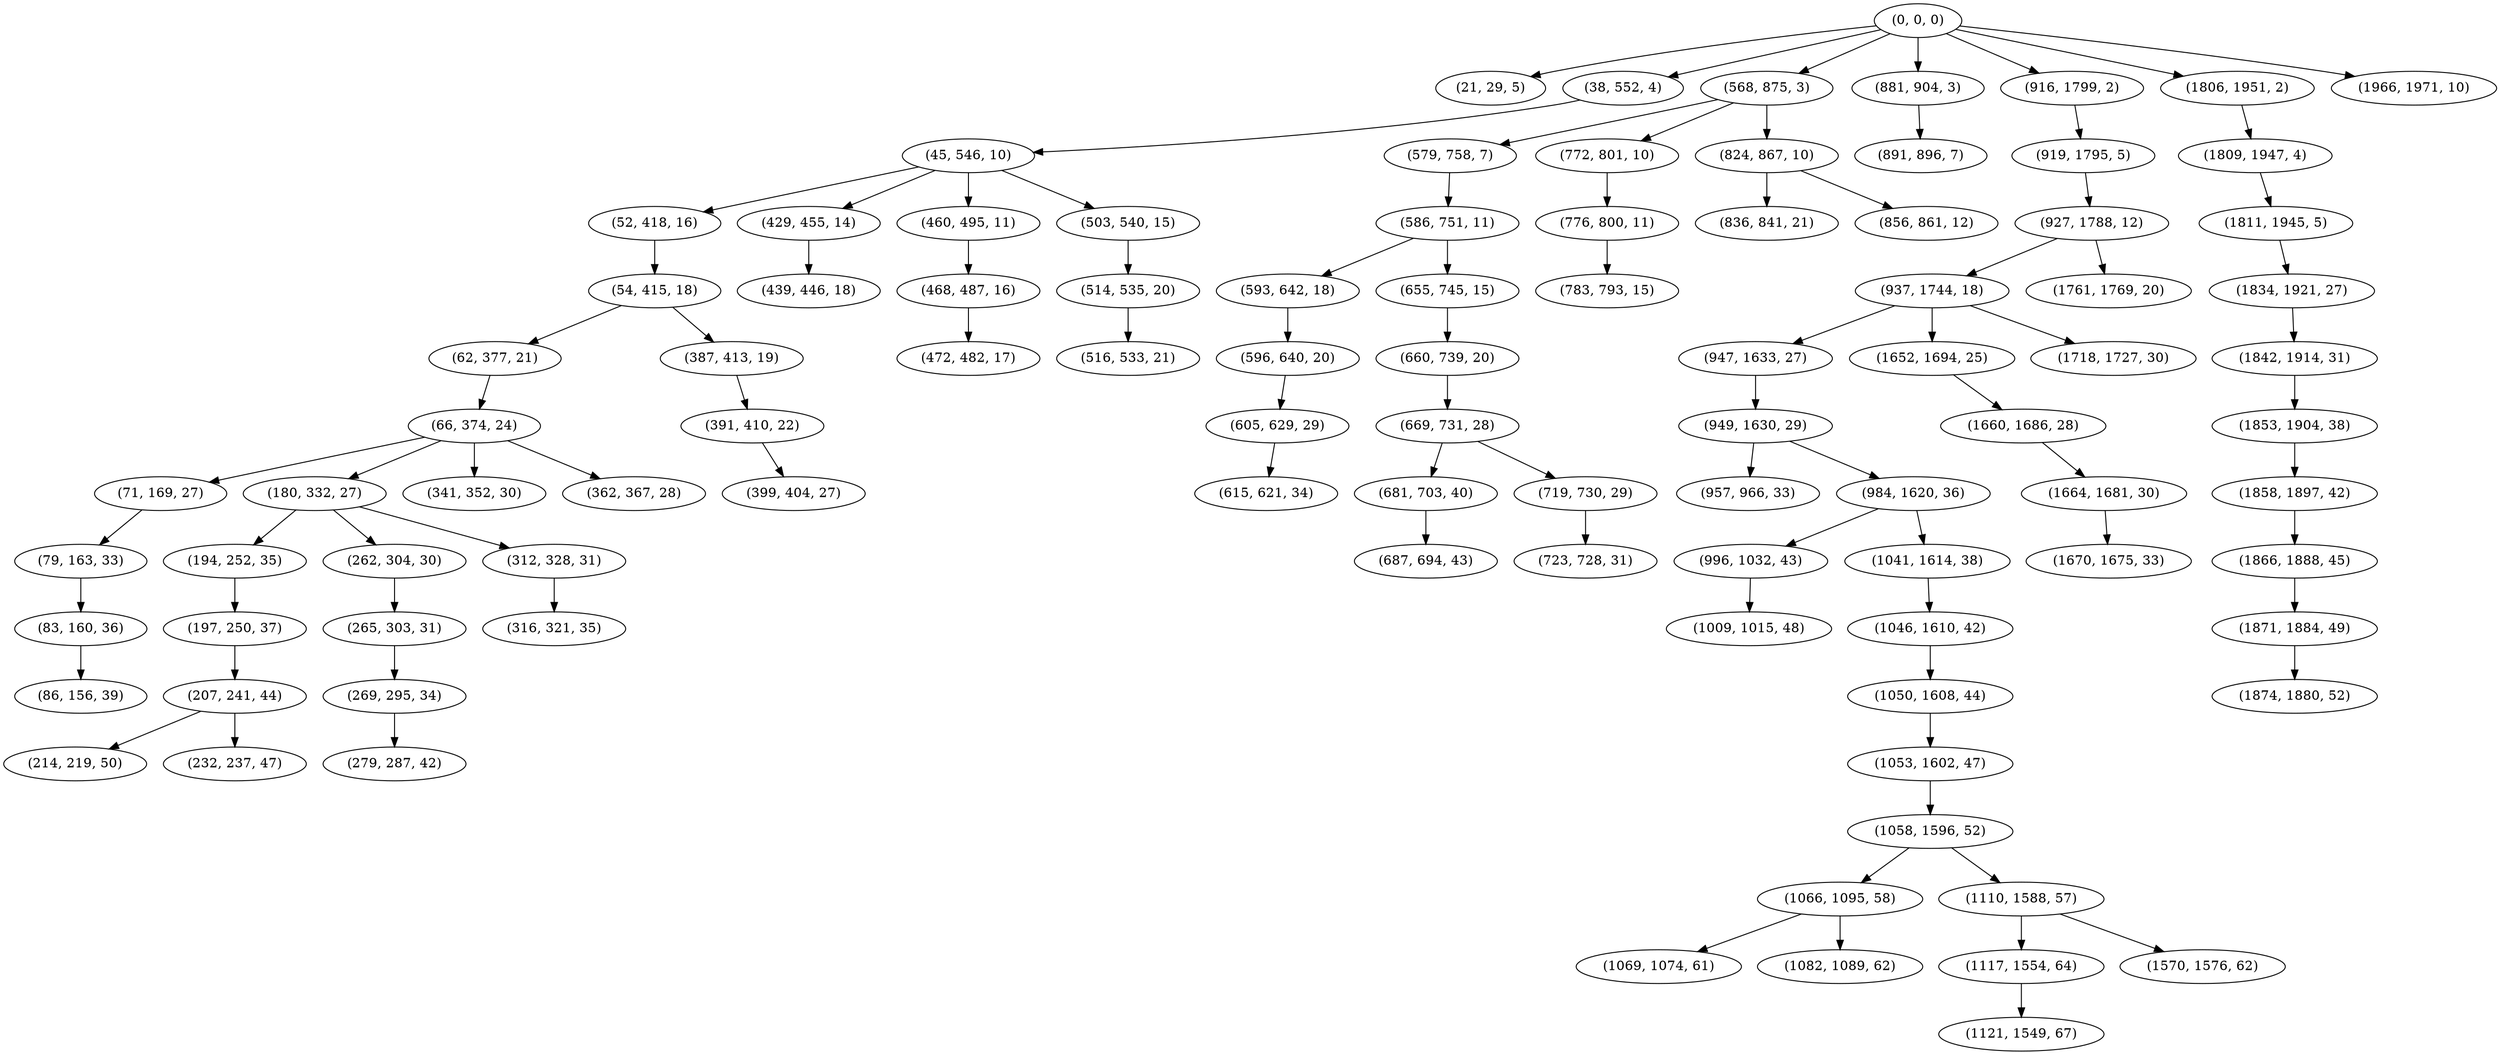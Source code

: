 digraph tree {
    "(0, 0, 0)";
    "(21, 29, 5)";
    "(38, 552, 4)";
    "(45, 546, 10)";
    "(52, 418, 16)";
    "(54, 415, 18)";
    "(62, 377, 21)";
    "(66, 374, 24)";
    "(71, 169, 27)";
    "(79, 163, 33)";
    "(83, 160, 36)";
    "(86, 156, 39)";
    "(180, 332, 27)";
    "(194, 252, 35)";
    "(197, 250, 37)";
    "(207, 241, 44)";
    "(214, 219, 50)";
    "(232, 237, 47)";
    "(262, 304, 30)";
    "(265, 303, 31)";
    "(269, 295, 34)";
    "(279, 287, 42)";
    "(312, 328, 31)";
    "(316, 321, 35)";
    "(341, 352, 30)";
    "(362, 367, 28)";
    "(387, 413, 19)";
    "(391, 410, 22)";
    "(399, 404, 27)";
    "(429, 455, 14)";
    "(439, 446, 18)";
    "(460, 495, 11)";
    "(468, 487, 16)";
    "(472, 482, 17)";
    "(503, 540, 15)";
    "(514, 535, 20)";
    "(516, 533, 21)";
    "(568, 875, 3)";
    "(579, 758, 7)";
    "(586, 751, 11)";
    "(593, 642, 18)";
    "(596, 640, 20)";
    "(605, 629, 29)";
    "(615, 621, 34)";
    "(655, 745, 15)";
    "(660, 739, 20)";
    "(669, 731, 28)";
    "(681, 703, 40)";
    "(687, 694, 43)";
    "(719, 730, 29)";
    "(723, 728, 31)";
    "(772, 801, 10)";
    "(776, 800, 11)";
    "(783, 793, 15)";
    "(824, 867, 10)";
    "(836, 841, 21)";
    "(856, 861, 12)";
    "(881, 904, 3)";
    "(891, 896, 7)";
    "(916, 1799, 2)";
    "(919, 1795, 5)";
    "(927, 1788, 12)";
    "(937, 1744, 18)";
    "(947, 1633, 27)";
    "(949, 1630, 29)";
    "(957, 966, 33)";
    "(984, 1620, 36)";
    "(996, 1032, 43)";
    "(1009, 1015, 48)";
    "(1041, 1614, 38)";
    "(1046, 1610, 42)";
    "(1050, 1608, 44)";
    "(1053, 1602, 47)";
    "(1058, 1596, 52)";
    "(1066, 1095, 58)";
    "(1069, 1074, 61)";
    "(1082, 1089, 62)";
    "(1110, 1588, 57)";
    "(1117, 1554, 64)";
    "(1121, 1549, 67)";
    "(1570, 1576, 62)";
    "(1652, 1694, 25)";
    "(1660, 1686, 28)";
    "(1664, 1681, 30)";
    "(1670, 1675, 33)";
    "(1718, 1727, 30)";
    "(1761, 1769, 20)";
    "(1806, 1951, 2)";
    "(1809, 1947, 4)";
    "(1811, 1945, 5)";
    "(1834, 1921, 27)";
    "(1842, 1914, 31)";
    "(1853, 1904, 38)";
    "(1858, 1897, 42)";
    "(1866, 1888, 45)";
    "(1871, 1884, 49)";
    "(1874, 1880, 52)";
    "(1966, 1971, 10)";
    "(0, 0, 0)" -> "(21, 29, 5)";
    "(0, 0, 0)" -> "(38, 552, 4)";
    "(0, 0, 0)" -> "(568, 875, 3)";
    "(0, 0, 0)" -> "(881, 904, 3)";
    "(0, 0, 0)" -> "(916, 1799, 2)";
    "(0, 0, 0)" -> "(1806, 1951, 2)";
    "(0, 0, 0)" -> "(1966, 1971, 10)";
    "(38, 552, 4)" -> "(45, 546, 10)";
    "(45, 546, 10)" -> "(52, 418, 16)";
    "(45, 546, 10)" -> "(429, 455, 14)";
    "(45, 546, 10)" -> "(460, 495, 11)";
    "(45, 546, 10)" -> "(503, 540, 15)";
    "(52, 418, 16)" -> "(54, 415, 18)";
    "(54, 415, 18)" -> "(62, 377, 21)";
    "(54, 415, 18)" -> "(387, 413, 19)";
    "(62, 377, 21)" -> "(66, 374, 24)";
    "(66, 374, 24)" -> "(71, 169, 27)";
    "(66, 374, 24)" -> "(180, 332, 27)";
    "(66, 374, 24)" -> "(341, 352, 30)";
    "(66, 374, 24)" -> "(362, 367, 28)";
    "(71, 169, 27)" -> "(79, 163, 33)";
    "(79, 163, 33)" -> "(83, 160, 36)";
    "(83, 160, 36)" -> "(86, 156, 39)";
    "(180, 332, 27)" -> "(194, 252, 35)";
    "(180, 332, 27)" -> "(262, 304, 30)";
    "(180, 332, 27)" -> "(312, 328, 31)";
    "(194, 252, 35)" -> "(197, 250, 37)";
    "(197, 250, 37)" -> "(207, 241, 44)";
    "(207, 241, 44)" -> "(214, 219, 50)";
    "(207, 241, 44)" -> "(232, 237, 47)";
    "(262, 304, 30)" -> "(265, 303, 31)";
    "(265, 303, 31)" -> "(269, 295, 34)";
    "(269, 295, 34)" -> "(279, 287, 42)";
    "(312, 328, 31)" -> "(316, 321, 35)";
    "(387, 413, 19)" -> "(391, 410, 22)";
    "(391, 410, 22)" -> "(399, 404, 27)";
    "(429, 455, 14)" -> "(439, 446, 18)";
    "(460, 495, 11)" -> "(468, 487, 16)";
    "(468, 487, 16)" -> "(472, 482, 17)";
    "(503, 540, 15)" -> "(514, 535, 20)";
    "(514, 535, 20)" -> "(516, 533, 21)";
    "(568, 875, 3)" -> "(579, 758, 7)";
    "(568, 875, 3)" -> "(772, 801, 10)";
    "(568, 875, 3)" -> "(824, 867, 10)";
    "(579, 758, 7)" -> "(586, 751, 11)";
    "(586, 751, 11)" -> "(593, 642, 18)";
    "(586, 751, 11)" -> "(655, 745, 15)";
    "(593, 642, 18)" -> "(596, 640, 20)";
    "(596, 640, 20)" -> "(605, 629, 29)";
    "(605, 629, 29)" -> "(615, 621, 34)";
    "(655, 745, 15)" -> "(660, 739, 20)";
    "(660, 739, 20)" -> "(669, 731, 28)";
    "(669, 731, 28)" -> "(681, 703, 40)";
    "(669, 731, 28)" -> "(719, 730, 29)";
    "(681, 703, 40)" -> "(687, 694, 43)";
    "(719, 730, 29)" -> "(723, 728, 31)";
    "(772, 801, 10)" -> "(776, 800, 11)";
    "(776, 800, 11)" -> "(783, 793, 15)";
    "(824, 867, 10)" -> "(836, 841, 21)";
    "(824, 867, 10)" -> "(856, 861, 12)";
    "(881, 904, 3)" -> "(891, 896, 7)";
    "(916, 1799, 2)" -> "(919, 1795, 5)";
    "(919, 1795, 5)" -> "(927, 1788, 12)";
    "(927, 1788, 12)" -> "(937, 1744, 18)";
    "(927, 1788, 12)" -> "(1761, 1769, 20)";
    "(937, 1744, 18)" -> "(947, 1633, 27)";
    "(937, 1744, 18)" -> "(1652, 1694, 25)";
    "(937, 1744, 18)" -> "(1718, 1727, 30)";
    "(947, 1633, 27)" -> "(949, 1630, 29)";
    "(949, 1630, 29)" -> "(957, 966, 33)";
    "(949, 1630, 29)" -> "(984, 1620, 36)";
    "(984, 1620, 36)" -> "(996, 1032, 43)";
    "(984, 1620, 36)" -> "(1041, 1614, 38)";
    "(996, 1032, 43)" -> "(1009, 1015, 48)";
    "(1041, 1614, 38)" -> "(1046, 1610, 42)";
    "(1046, 1610, 42)" -> "(1050, 1608, 44)";
    "(1050, 1608, 44)" -> "(1053, 1602, 47)";
    "(1053, 1602, 47)" -> "(1058, 1596, 52)";
    "(1058, 1596, 52)" -> "(1066, 1095, 58)";
    "(1058, 1596, 52)" -> "(1110, 1588, 57)";
    "(1066, 1095, 58)" -> "(1069, 1074, 61)";
    "(1066, 1095, 58)" -> "(1082, 1089, 62)";
    "(1110, 1588, 57)" -> "(1117, 1554, 64)";
    "(1110, 1588, 57)" -> "(1570, 1576, 62)";
    "(1117, 1554, 64)" -> "(1121, 1549, 67)";
    "(1652, 1694, 25)" -> "(1660, 1686, 28)";
    "(1660, 1686, 28)" -> "(1664, 1681, 30)";
    "(1664, 1681, 30)" -> "(1670, 1675, 33)";
    "(1806, 1951, 2)" -> "(1809, 1947, 4)";
    "(1809, 1947, 4)" -> "(1811, 1945, 5)";
    "(1811, 1945, 5)" -> "(1834, 1921, 27)";
    "(1834, 1921, 27)" -> "(1842, 1914, 31)";
    "(1842, 1914, 31)" -> "(1853, 1904, 38)";
    "(1853, 1904, 38)" -> "(1858, 1897, 42)";
    "(1858, 1897, 42)" -> "(1866, 1888, 45)";
    "(1866, 1888, 45)" -> "(1871, 1884, 49)";
    "(1871, 1884, 49)" -> "(1874, 1880, 52)";
}

